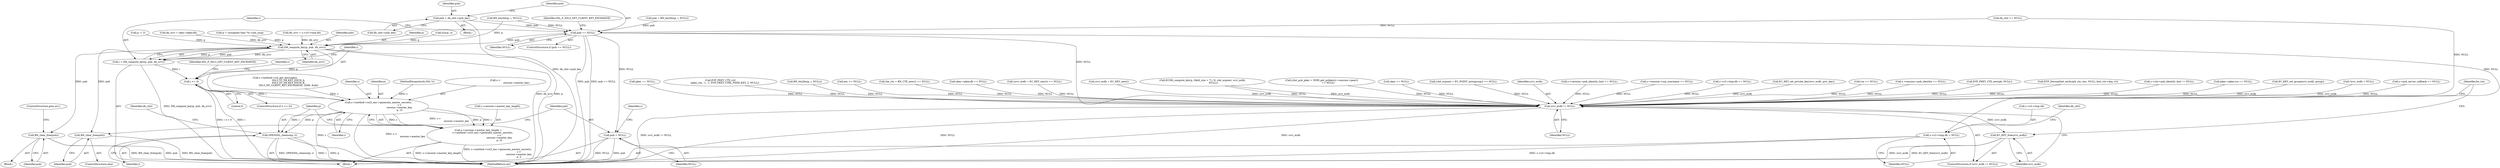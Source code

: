 digraph "0_openssl_3c66a669dfc7b3792f7af0758ea26fe8502ce70c@pointer" {
"1000717" [label="(Call,pub = dh_clnt->pub_key)"];
"1000730" [label="(Call,pub == NULL)"];
"1000740" [label="(Call,DH_compute_key(p, pub, dh_srvr))"];
"1000738" [label="(Call,i = DH_compute_key(p, pub, dh_srvr))"];
"1000745" [label="(Call,i <= 0)"];
"1000788" [label="(Call,s->method->ssl3_enc->generate_master_secret(s,\n                                                        s->\n                                                        session->master_key,\n                                                        p, i))"];
"1000782" [label="(Call,s->session->master_key_length =\n            s->method->ssl3_enc->generate_master_secret(s,\n                                                        s->\n                                                        session->master_key,\n                                                        p, i))"];
"1000797" [label="(Call,OPENSSL_cleanse(p, i))"];
"1000752" [label="(Call,BN_clear_free(pub))"];
"1000777" [label="(Call,BN_clear_free(pub))"];
"1000763" [label="(Call,s->s3->tmp.dh = NULL)"];
"1000779" [label="(Call,pub = NULL)"];
"1002148" [label="(Call,srvr_ecdh != NULL)"];
"1002151" [label="(Call,EC_KEY_free(srvr_ecdh))"];
"1002148" [label="(Call,srvr_ecdh != NULL)"];
"1000797" [label="(Call,OPENSSL_cleanse(p, i))"];
"1000764" [label="(Call,s->s3->tmp.dh)"];
"1000750" [label="(Identifier,SSL_F_SSL3_GET_CLIENT_KEY_EXCHANGE)"];
"1000763" [label="(Call,s->s3->tmp.dh = NULL)"];
"1001268" [label="(Call,srvr_ecdh = EC_KEY_new())"];
"1000723" [label="(Call,pub = BN_bin2bn(p, i, NULL))"];
"1001475" [label="(Call,ECDH_compute_key(p, (field_size + 7) / 8, clnt_ecpoint, srvr_ecdh,\n                             NULL))"];
"1002154" [label="(Identifier,bn_ctx)"];
"1000748" [label="(Block,)"];
"1000771" [label="(Identifier,NULL)"];
"1000777" [label="(Call,BN_clear_free(pub))"];
"1000730" [label="(Call,pub == NULL)"];
"1000743" [label="(Identifier,dh_srvr)"];
"1001364" [label="(Call,(clnt_pub_pkey = X509_get_pubkey(s->session->peer))\n                 == NULL)"];
"1000718" [label="(Identifier,pub)"];
"1000759" [label="(Identifier,s)"];
"1000616" [label="(Call,skey == NULL)"];
"1001334" [label="(Call,(clnt_ecpoint = EC_POINT_new(group)) == NULL)"];
"1002149" [label="(Identifier,srvr_ecdh)"];
"1001755" [label="(Call,s->session->psk_identity_hint == NULL)"];
"1000773" [label="(Identifier,dh_clnt)"];
"1001895" [label="(Call,s->session->srp_username == NULL)"];
"1000753" [label="(Identifier,pub)"];
"1000649" [label="(Call,s->s3->tmp.dh == NULL)"];
"1000790" [label="(Call,s->\n                                                        session->master_key)"];
"1000741" [label="(Identifier,p)"];
"1001325" [label="(Call,EC_KEY_set_private_key(srvr_ecdh, priv_key))"];
"1000732" [label="(Identifier,NULL)"];
"1000788" [label="(Call,s->method->ssl3_enc->generate_master_secret(s,\n                                                        s->\n                                                        session->master_key,\n                                                        p, i))"];
"1000779" [label="(Call,pub = NULL)"];
"1000532" [label="(Call,n2s(p, i))"];
"1000260" [label="(Call,rsa == NULL)"];
"1000782" [label="(Call,s->session->master_key_length =\n            s->method->ssl3_enc->generate_master_secret(s,\n                                                        s->\n                                                        session->master_key,\n                                                        p, i))"];
"1001708" [label="(Call,s->session->psk_identity == NULL)"];
"1000575" [label="(Call,p -= 2)"];
"1000739" [label="(Identifier,i)"];
"1002150" [label="(Identifier,NULL)"];
"1002005" [label="(Call,EVP_PKEY_CTX_new(pk, NULL))"];
"1000781" [label="(Identifier,NULL)"];
"1000680" [label="(Block,)"];
"1002163" [label="(MethodReturn,int)"];
"1001064" [label="(Call,EVP_DecryptInit_ex(&ciph_ctx, enc, NULL, kssl_ctx->key, iv))"];
"1002152" [label="(Identifier,srvr_ecdh)"];
"1000745" [label="(Call,i <= 0)"];
"1000186" [label="(Call,s->method->ssl_get_message(s,\n                                   SSL3_ST_SR_KEY_EXCH_A,\n                                   SSL3_ST_SR_KEY_EXCH_B,\n                                   SSL3_MT_CLIENT_KEY_EXCHANGE, 2048, &ok))"];
"1000776" [label="(ControlStructure,else)"];
"1000731" [label="(Identifier,pub)"];
"1001748" [label="(Call,s->ctx->psk_identity_hint != NULL)"];
"1000704" [label="(Call,dh_clnt == NULL)"];
"1000785" [label="(Identifier,s)"];
"1000719" [label="(Call,dh_clnt->pub_key)"];
"1000640" [label="(Call,dh_srvr = skey->pkey.dh)"];
"1000717" [label="(Call,pub = dh_clnt->pub_key)"];
"1000801" [label="(Identifier,dh_clnt)"];
"1000778" [label="(Identifier,pub)"];
"1000789" [label="(Identifier,s)"];
"1000295" [label="(Call,pkey->pkey.rsa == NULL)"];
"1002147" [label="(ControlStructure,if (srvr_ecdh != NULL))"];
"1000725" [label="(Call,BN_bin2bn(p, i, NULL))"];
"1000201" [label="(Call,p = (unsigned char *)s->init_msg)"];
"1000729" [label="(ControlStructure,if (pub == NULL))"];
"1000746" [label="(Identifier,i)"];
"1001321" [label="(Call,EC_KEY_set_group(srvr_ecdh, group))"];
"1000747" [label="(Literal,0)"];
"1000798" [label="(Identifier,p)"];
"1000169" [label="(Call,*srvr_ecdh = NULL)"];
"1002151" [label="(Call,EC_KEY_free(srvr_ecdh))"];
"1000735" [label="(Identifier,SSL_F_SSL3_GET_CLIENT_KEY_EXCHANGE)"];
"1001590" [label="(Call,s->psk_server_callback == NULL)"];
"1000286" [label="(Call,pkey == NULL)"];
"1000795" [label="(Identifier,p)"];
"1000754" [label="(ControlStructure,goto err;)"];
"1002098" [label="(Call,EVP_PKEY_CTX_ctrl\n            (pkey_ctx, -1, -1, EVP_PKEY_CTRL_PEER_KEY, 2, NULL))"];
"1000517" [label="(Block,)"];
"1000752" [label="(Call,BN_clear_free(pub))"];
"1000667" [label="(Call,dh_srvr = s->s3->tmp.dh)"];
"1000796" [label="(Identifier,i)"];
"1000780" [label="(Identifier,pub)"];
"1001830" [label="(Call,BN_bin2bn(p, i, NULL))"];
"1000738" [label="(Call,i = DH_compute_key(p, pub, dh_srvr))"];
"1001053" [label="(Call,enc == NULL)"];
"1000742" [label="(Identifier,pub)"];
"1000799" [label="(Identifier,i)"];
"1000744" [label="(ControlStructure,if (i <= 0))"];
"1000142" [label="(MethodParameterIn,SSL *s)"];
"1001409" [label="(Call,(bn_ctx = BN_CTX_new()) == NULL)"];
"1000625" [label="(Call,skey->pkey.dh == NULL)"];
"1000783" [label="(Call,s->session->master_key_length)"];
"1000740" [label="(Call,DH_compute_key(p, pub, dh_srvr))"];
"1001267" [label="(Call,(srvr_ecdh = EC_KEY_new()) == NULL)"];
"1000717" -> "1000680"  [label="AST: "];
"1000717" -> "1000719"  [label="CFG: "];
"1000718" -> "1000717"  [label="AST: "];
"1000719" -> "1000717"  [label="AST: "];
"1000731" -> "1000717"  [label="CFG: "];
"1000717" -> "1002163"  [label="DDG: dh_clnt->pub_key"];
"1000717" -> "1000730"  [label="DDG: pub"];
"1000730" -> "1000729"  [label="AST: "];
"1000730" -> "1000732"  [label="CFG: "];
"1000731" -> "1000730"  [label="AST: "];
"1000732" -> "1000730"  [label="AST: "];
"1000735" -> "1000730"  [label="CFG: "];
"1000739" -> "1000730"  [label="CFG: "];
"1000730" -> "1002163"  [label="DDG: pub == NULL"];
"1000730" -> "1002163"  [label="DDG: pub"];
"1000723" -> "1000730"  [label="DDG: pub"];
"1000704" -> "1000730"  [label="DDG: NULL"];
"1000725" -> "1000730"  [label="DDG: NULL"];
"1000730" -> "1000740"  [label="DDG: pub"];
"1000730" -> "1000763"  [label="DDG: NULL"];
"1000730" -> "1000779"  [label="DDG: NULL"];
"1000730" -> "1002148"  [label="DDG: NULL"];
"1000740" -> "1000738"  [label="AST: "];
"1000740" -> "1000743"  [label="CFG: "];
"1000741" -> "1000740"  [label="AST: "];
"1000742" -> "1000740"  [label="AST: "];
"1000743" -> "1000740"  [label="AST: "];
"1000738" -> "1000740"  [label="CFG: "];
"1000740" -> "1002163"  [label="DDG: dh_srvr"];
"1000740" -> "1002163"  [label="DDG: p"];
"1000740" -> "1000738"  [label="DDG: p"];
"1000740" -> "1000738"  [label="DDG: pub"];
"1000740" -> "1000738"  [label="DDG: dh_srvr"];
"1000532" -> "1000740"  [label="DDG: p"];
"1000725" -> "1000740"  [label="DDG: p"];
"1000575" -> "1000740"  [label="DDG: p"];
"1000201" -> "1000740"  [label="DDG: p"];
"1000640" -> "1000740"  [label="DDG: dh_srvr"];
"1000667" -> "1000740"  [label="DDG: dh_srvr"];
"1000740" -> "1000752"  [label="DDG: pub"];
"1000740" -> "1000777"  [label="DDG: pub"];
"1000740" -> "1000788"  [label="DDG: p"];
"1000738" -> "1000517"  [label="AST: "];
"1000739" -> "1000738"  [label="AST: "];
"1000746" -> "1000738"  [label="CFG: "];
"1000738" -> "1002163"  [label="DDG: DH_compute_key(p, pub, dh_srvr)"];
"1000738" -> "1000745"  [label="DDG: i"];
"1000745" -> "1000744"  [label="AST: "];
"1000745" -> "1000747"  [label="CFG: "];
"1000746" -> "1000745"  [label="AST: "];
"1000747" -> "1000745"  [label="AST: "];
"1000750" -> "1000745"  [label="CFG: "];
"1000759" -> "1000745"  [label="CFG: "];
"1000745" -> "1002163"  [label="DDG: i <= 0"];
"1000745" -> "1002163"  [label="DDG: i"];
"1000745" -> "1000788"  [label="DDG: i"];
"1000788" -> "1000782"  [label="AST: "];
"1000788" -> "1000796"  [label="CFG: "];
"1000789" -> "1000788"  [label="AST: "];
"1000790" -> "1000788"  [label="AST: "];
"1000795" -> "1000788"  [label="AST: "];
"1000796" -> "1000788"  [label="AST: "];
"1000782" -> "1000788"  [label="CFG: "];
"1000788" -> "1002163"  [label="DDG: s"];
"1000788" -> "1002163"  [label="DDG: s->\n                                                        session->master_key"];
"1000788" -> "1000782"  [label="DDG: s"];
"1000788" -> "1000782"  [label="DDG: s->\n                                                        session->master_key"];
"1000788" -> "1000782"  [label="DDG: p"];
"1000788" -> "1000782"  [label="DDG: i"];
"1000186" -> "1000788"  [label="DDG: s"];
"1000142" -> "1000788"  [label="DDG: s"];
"1000788" -> "1000797"  [label="DDG: p"];
"1000788" -> "1000797"  [label="DDG: i"];
"1000782" -> "1000517"  [label="AST: "];
"1000783" -> "1000782"  [label="AST: "];
"1000798" -> "1000782"  [label="CFG: "];
"1000782" -> "1002163"  [label="DDG: s->method->ssl3_enc->generate_master_secret(s,\n                                                        s->\n                                                        session->master_key,\n                                                        p, i)"];
"1000782" -> "1002163"  [label="DDG: s->session->master_key_length"];
"1000797" -> "1000517"  [label="AST: "];
"1000797" -> "1000799"  [label="CFG: "];
"1000798" -> "1000797"  [label="AST: "];
"1000799" -> "1000797"  [label="AST: "];
"1000801" -> "1000797"  [label="CFG: "];
"1000797" -> "1002163"  [label="DDG: i"];
"1000797" -> "1002163"  [label="DDG: p"];
"1000797" -> "1002163"  [label="DDG: OPENSSL_cleanse(p, i)"];
"1000752" -> "1000748"  [label="AST: "];
"1000752" -> "1000753"  [label="CFG: "];
"1000753" -> "1000752"  [label="AST: "];
"1000754" -> "1000752"  [label="CFG: "];
"1000752" -> "1002163"  [label="DDG: pub"];
"1000752" -> "1002163"  [label="DDG: BN_clear_free(pub)"];
"1000777" -> "1000776"  [label="AST: "];
"1000777" -> "1000778"  [label="CFG: "];
"1000778" -> "1000777"  [label="AST: "];
"1000780" -> "1000777"  [label="CFG: "];
"1000777" -> "1002163"  [label="DDG: BN_clear_free(pub)"];
"1000763" -> "1000517"  [label="AST: "];
"1000763" -> "1000771"  [label="CFG: "];
"1000764" -> "1000763"  [label="AST: "];
"1000771" -> "1000763"  [label="AST: "];
"1000773" -> "1000763"  [label="CFG: "];
"1000763" -> "1002163"  [label="DDG: s->s3->tmp.dh"];
"1000779" -> "1000517"  [label="AST: "];
"1000779" -> "1000781"  [label="CFG: "];
"1000780" -> "1000779"  [label="AST: "];
"1000781" -> "1000779"  [label="AST: "];
"1000785" -> "1000779"  [label="CFG: "];
"1000779" -> "1002163"  [label="DDG: pub"];
"1000779" -> "1002163"  [label="DDG: NULL"];
"1002148" -> "1002147"  [label="AST: "];
"1002148" -> "1002150"  [label="CFG: "];
"1002149" -> "1002148"  [label="AST: "];
"1002150" -> "1002148"  [label="AST: "];
"1002152" -> "1002148"  [label="CFG: "];
"1002154" -> "1002148"  [label="CFG: "];
"1002148" -> "1002163"  [label="DDG: srvr_ecdh != NULL"];
"1002148" -> "1002163"  [label="DDG: NULL"];
"1002148" -> "1002163"  [label="DDG: srvr_ecdh"];
"1001325" -> "1002148"  [label="DDG: srvr_ecdh"];
"1001321" -> "1002148"  [label="DDG: srvr_ecdh"];
"1001475" -> "1002148"  [label="DDG: srvr_ecdh"];
"1001475" -> "1002148"  [label="DDG: NULL"];
"1001268" -> "1002148"  [label="DDG: srvr_ecdh"];
"1000169" -> "1002148"  [label="DDG: srvr_ecdh"];
"1001053" -> "1002148"  [label="DDG: NULL"];
"1001830" -> "1002148"  [label="DDG: NULL"];
"1000295" -> "1002148"  [label="DDG: NULL"];
"1001590" -> "1002148"  [label="DDG: NULL"];
"1000704" -> "1002148"  [label="DDG: NULL"];
"1001409" -> "1002148"  [label="DDG: NULL"];
"1001755" -> "1002148"  [label="DDG: NULL"];
"1001364" -> "1002148"  [label="DDG: NULL"];
"1000616" -> "1002148"  [label="DDG: NULL"];
"1002098" -> "1002148"  [label="DDG: NULL"];
"1002005" -> "1002148"  [label="DDG: NULL"];
"1001267" -> "1002148"  [label="DDG: NULL"];
"1000625" -> "1002148"  [label="DDG: NULL"];
"1001748" -> "1002148"  [label="DDG: NULL"];
"1000260" -> "1002148"  [label="DDG: NULL"];
"1001064" -> "1002148"  [label="DDG: NULL"];
"1001895" -> "1002148"  [label="DDG: NULL"];
"1001334" -> "1002148"  [label="DDG: NULL"];
"1001708" -> "1002148"  [label="DDG: NULL"];
"1000286" -> "1002148"  [label="DDG: NULL"];
"1000649" -> "1002148"  [label="DDG: NULL"];
"1002148" -> "1002151"  [label="DDG: srvr_ecdh"];
"1002151" -> "1002147"  [label="AST: "];
"1002151" -> "1002152"  [label="CFG: "];
"1002152" -> "1002151"  [label="AST: "];
"1002154" -> "1002151"  [label="CFG: "];
"1002151" -> "1002163"  [label="DDG: srvr_ecdh"];
"1002151" -> "1002163"  [label="DDG: EC_KEY_free(srvr_ecdh)"];
}
